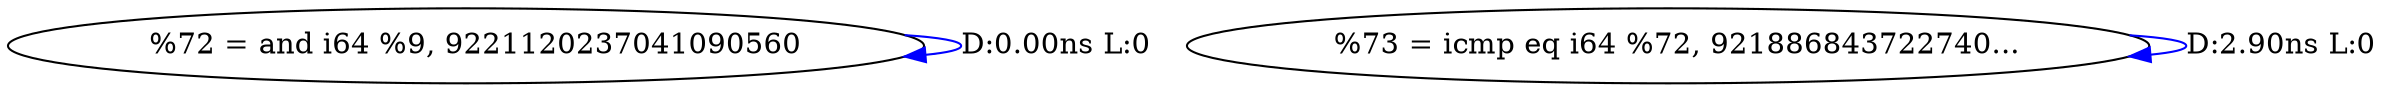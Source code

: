 digraph {
Node0x3cc6f90[label="  %72 = and i64 %9, 9221120237041090560"];
Node0x3cc6f90 -> Node0x3cc6f90[label="D:0.00ns L:0",color=blue];
Node0x3cc7070[label="  %73 = icmp eq i64 %72, 921886843722740..."];
Node0x3cc7070 -> Node0x3cc7070[label="D:2.90ns L:0",color=blue];
}
